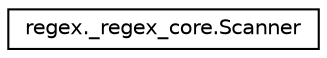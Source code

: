 digraph "Graphical Class Hierarchy"
{
 // LATEX_PDF_SIZE
  edge [fontname="Helvetica",fontsize="10",labelfontname="Helvetica",labelfontsize="10"];
  node [fontname="Helvetica",fontsize="10",shape=record];
  rankdir="LR";
  Node0 [label="regex._regex_core.Scanner",height=0.2,width=0.4,color="black", fillcolor="white", style="filled",URL="$classregex_1_1__regex__core_1_1Scanner.html",tooltip=" "];
}
